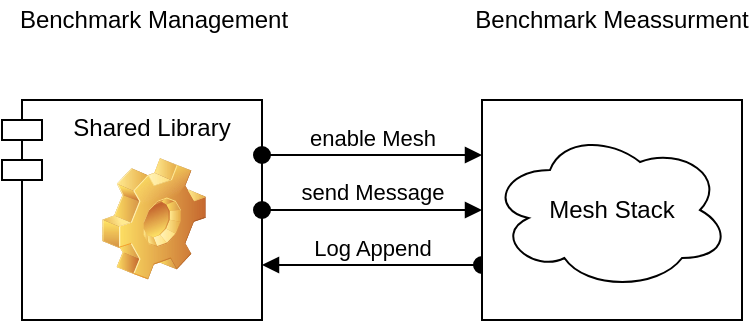 <mxfile version="13.6.2" type="device"><diagram id="C5RBs43oDa-KdzZeNtuy" name="Page-1"><mxGraphModel dx="1422" dy="762" grid="1" gridSize="10" guides="1" tooltips="1" connect="1" arrows="1" fold="1" page="1" pageScale="1" pageWidth="827" pageHeight="1169" math="0" shadow="0"><root><mxCell id="WIyWlLk6GJQsqaUBKTNV-0"/><mxCell id="WIyWlLk6GJQsqaUBKTNV-1" parent="WIyWlLk6GJQsqaUBKTNV-0"/><mxCell id="T1TgPZ7o4uVTxcpo0wri-1" value="Shared Library" style="shape=module;align=left;spacingLeft=20;align=center;verticalAlign=top;" vertex="1" parent="WIyWlLk6GJQsqaUBKTNV-1"><mxGeometry x="210" y="180" width="130" height="110" as="geometry"/></mxCell><mxCell id="T1TgPZ7o4uVTxcpo0wri-3" value="enable Mesh" style="html=1;verticalAlign=bottom;startArrow=oval;startFill=1;endArrow=block;startSize=8;exitX=1;exitY=0.25;exitDx=0;exitDy=0;entryX=0;entryY=0.25;entryDx=0;entryDy=0;" edge="1" parent="WIyWlLk6GJQsqaUBKTNV-1" source="T1TgPZ7o4uVTxcpo0wri-1" target="T1TgPZ7o4uVTxcpo0wri-8"><mxGeometry width="60" relative="1" as="geometry"><mxPoint x="340" y="235" as="sourcePoint"/><mxPoint x="440" y="208" as="targetPoint"/></mxGeometry></mxCell><mxCell id="T1TgPZ7o4uVTxcpo0wri-4" value="send Message" style="html=1;verticalAlign=bottom;startArrow=oval;startFill=1;endArrow=block;startSize=8;exitX=1;exitY=0.5;exitDx=0;exitDy=0;entryX=0;entryY=0.5;entryDx=0;entryDy=0;" edge="1" parent="WIyWlLk6GJQsqaUBKTNV-1" source="T1TgPZ7o4uVTxcpo0wri-1" target="T1TgPZ7o4uVTxcpo0wri-8"><mxGeometry width="60" relative="1" as="geometry"><mxPoint x="350" y="235" as="sourcePoint"/><mxPoint x="440" y="235" as="targetPoint"/></mxGeometry></mxCell><mxCell id="T1TgPZ7o4uVTxcpo0wri-5" value="Log Append" style="html=1;verticalAlign=bottom;startArrow=oval;startFill=1;endArrow=block;startSize=8;entryX=1;entryY=0.75;entryDx=0;entryDy=0;exitX=0;exitY=0.75;exitDx=0;exitDy=0;" edge="1" parent="WIyWlLk6GJQsqaUBKTNV-1" source="T1TgPZ7o4uVTxcpo0wri-8" target="T1TgPZ7o4uVTxcpo0wri-1"><mxGeometry width="60" relative="1" as="geometry"><mxPoint x="440" y="263" as="sourcePoint"/><mxPoint x="380" y="321" as="targetPoint"/></mxGeometry></mxCell><mxCell id="T1TgPZ7o4uVTxcpo0wri-6" value="" style="shape=image;html=1;verticalLabelPosition=bottom;verticalAlign=top;imageAspect=1;aspect=fixed;image=img/clipart/Gear_128x128.png" vertex="1" parent="WIyWlLk6GJQsqaUBKTNV-1"><mxGeometry x="260" y="209" width="52" height="61" as="geometry"/></mxCell><mxCell id="T1TgPZ7o4uVTxcpo0wri-8" value="Mesh Stack" style="html=1;whiteSpace=wrap;container=1;recursiveResize=0;collapsible=0;" vertex="1" parent="WIyWlLk6GJQsqaUBKTNV-1"><mxGeometry x="450" y="180" width="130" height="110" as="geometry"/></mxCell><mxCell id="T1TgPZ7o4uVTxcpo0wri-10" value="" style="ellipse;shape=cloud;whiteSpace=wrap;html=1;fillColor=none;" vertex="1" parent="T1TgPZ7o4uVTxcpo0wri-8"><mxGeometry x="4" y="15" width="120" height="80" as="geometry"/></mxCell><mxCell id="T1TgPZ7o4uVTxcpo0wri-11" value="Benchmark Management" style="text;html=1;strokeColor=none;fillColor=none;align=center;verticalAlign=middle;whiteSpace=wrap;rounded=0;" vertex="1" parent="WIyWlLk6GJQsqaUBKTNV-1"><mxGeometry x="216" y="130" width="140" height="20" as="geometry"/></mxCell><mxCell id="T1TgPZ7o4uVTxcpo0wri-12" value="Benchmark Meassurment" style="text;html=1;strokeColor=none;fillColor=none;align=center;verticalAlign=middle;whiteSpace=wrap;rounded=0;" vertex="1" parent="WIyWlLk6GJQsqaUBKTNV-1"><mxGeometry x="445" y="130" width="140" height="20" as="geometry"/></mxCell></root></mxGraphModel></diagram></mxfile>